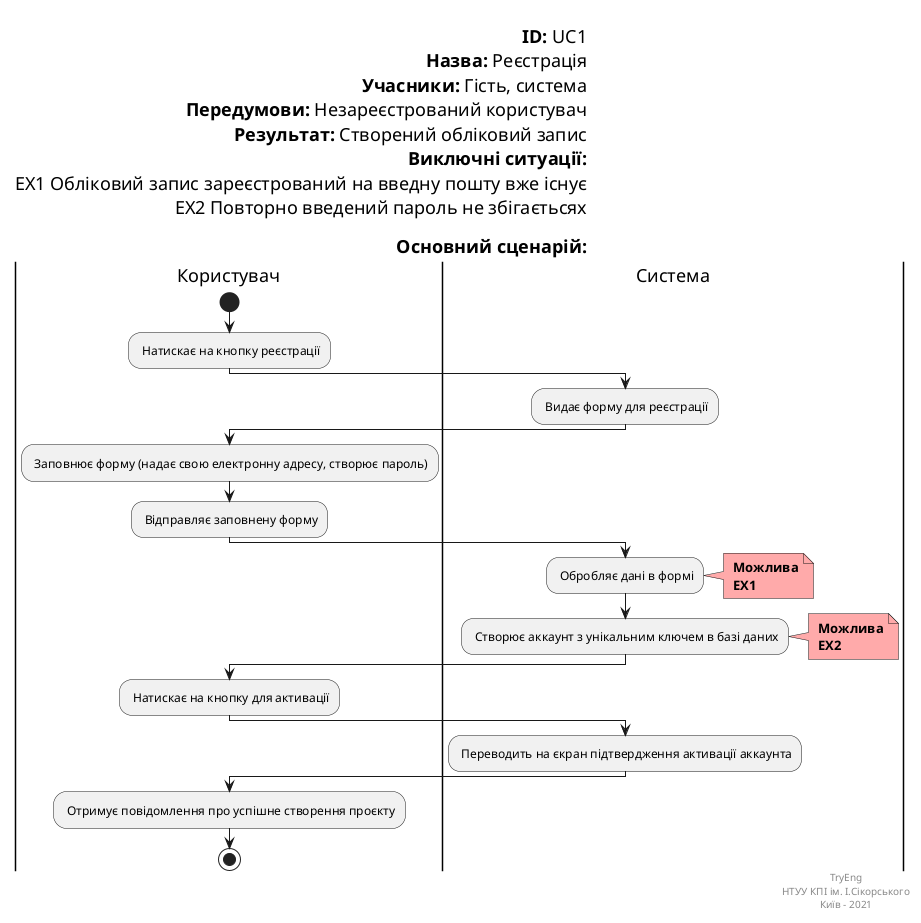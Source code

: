 @startuml
left header

        <font color=000 size=18><b>ID:</b> UC1
        <font color=000 size=18><b>Назва:</b> Реєстрація
        <font color=000 size=18><b>Учасники:</b> Гість, система
        <font color=000 size=18><b>Передумови:</b> Незареєстрований користувач
        <font color=000 size=18><b>Результат:</b> Створений обліковий запис
        <font color=000 size=18><b>Виключні ситуації:</b>
        <font color=000 size=18> EX1 Обліковий запис зареєстрований на введну пошту вже існує
        <font color=000 size=18> EX2 Повторно введений пароль не збігаєтьсях

        <font color=000 size=18><b>Основний сценарій:</b>
    end header

    |Користувач|
        start
        
        : Натискає на кнопку реєстрації;
        
    |Система|
        
        : Видає форму для реєстрації;

    |Користувач|
    
        : Заповнює форму (надає свою електронну адресу, створює пароль);
        : Відправляє заповнену форму;
        
    |Система|
    
        : Обробляє дані в формі;
         note right #ffaaaa
        <b> Можлива
        <b> EX1
        end note
        
        : Створює аккаунт з унікальним ключем в базі даних;
        note right #ffaaaa
        <b> Можлива
        <b> EX2
        end note
        
    
    |Користувач|
        
        : Натискає на кнопку для активації;

    |Система|
        
        : Переводить на єкран підтвердження активації аккаунта;
       
    
    |Користувач|
        
        : Отримує повідомлення про успішне створення проєкту;
        
        stop;
    
right footer
TryEng
НТУУ КПІ ім. І.Сікорського
Київ - 2021
end footer
@enduml
